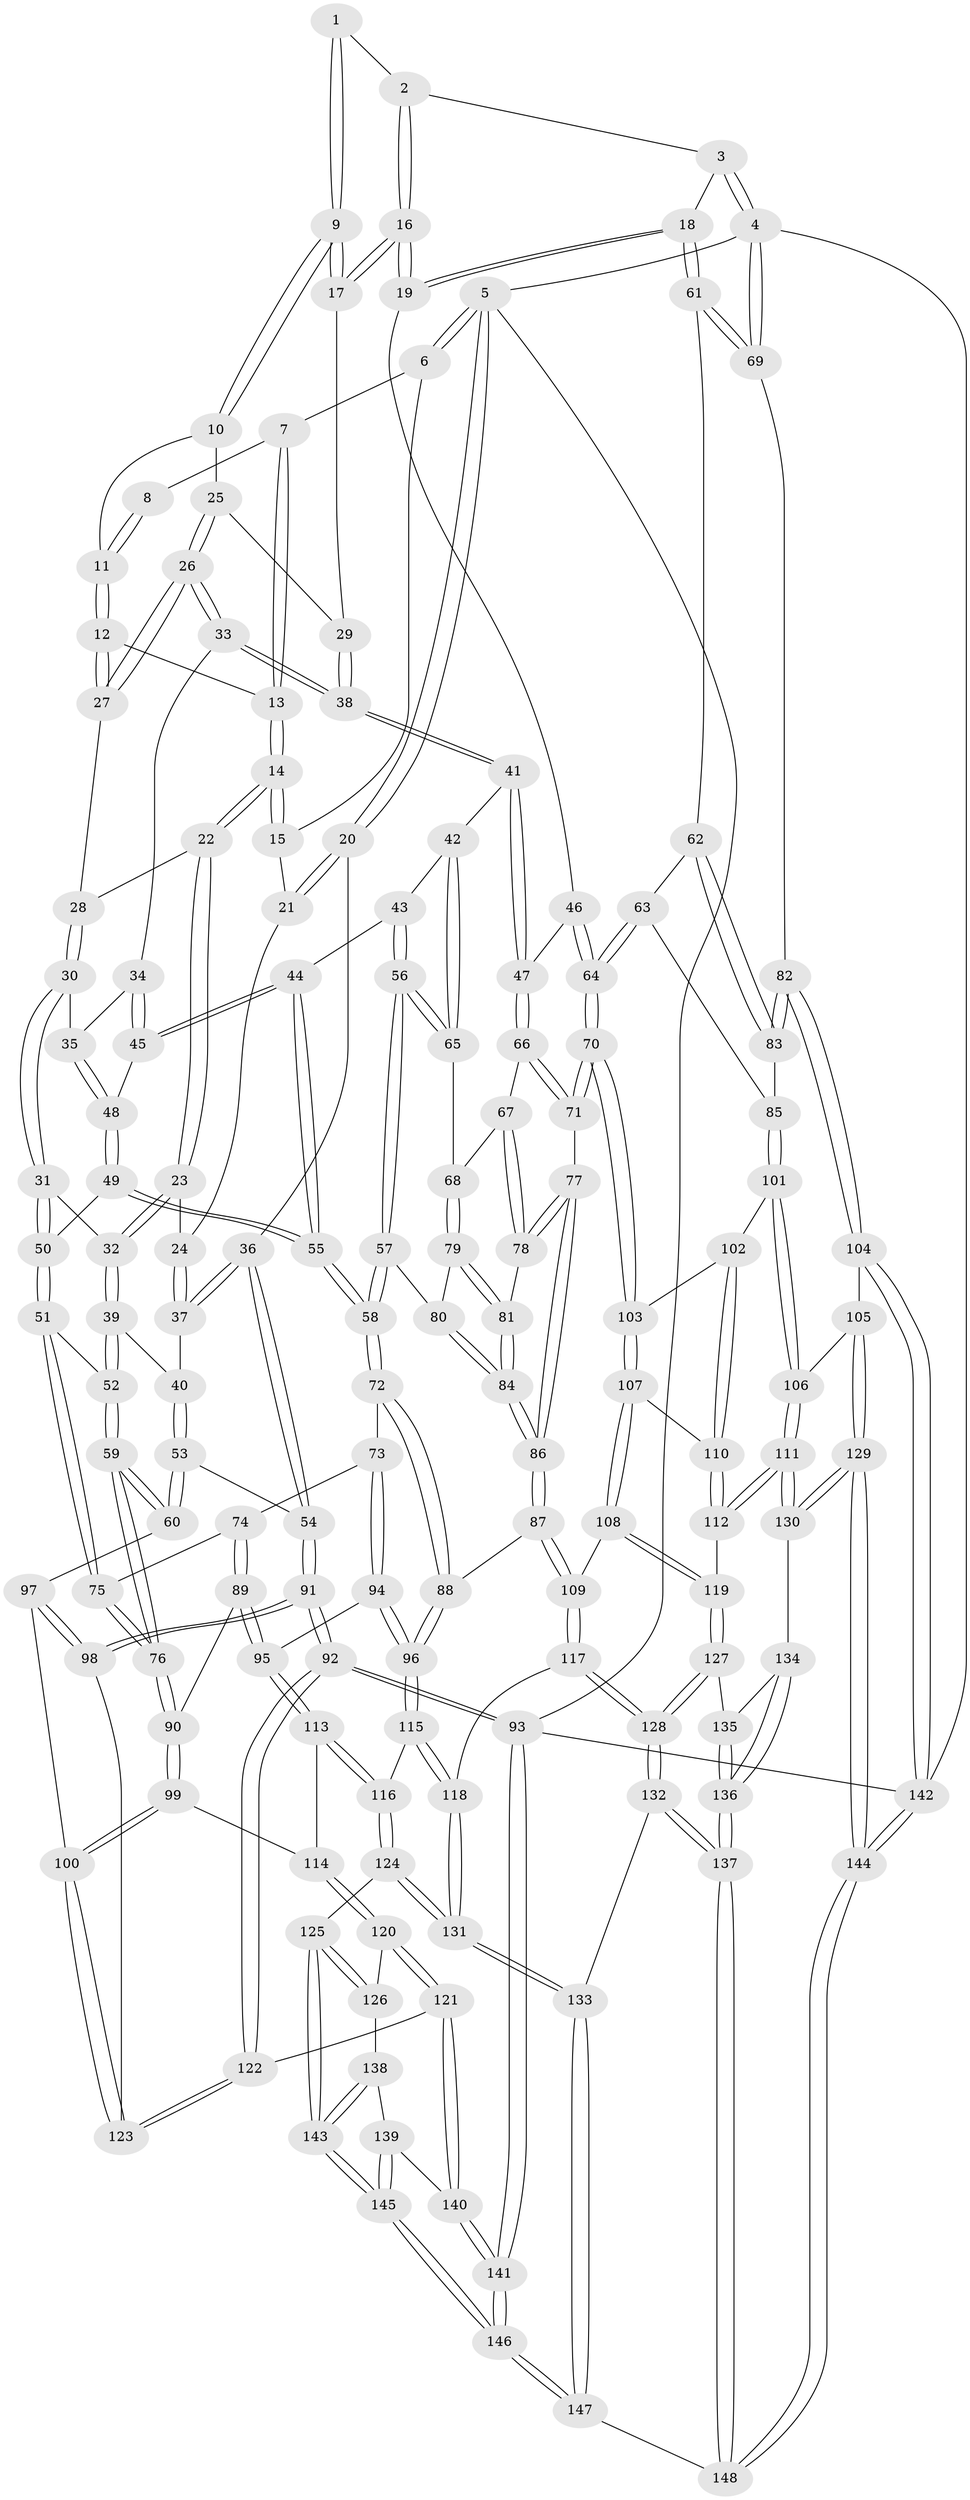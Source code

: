 // coarse degree distribution, {4: 0.5280898876404494, 2: 0.0449438202247191, 3: 0.42696629213483145}
// Generated by graph-tools (version 1.1) at 2025/38/03/04/25 23:38:26]
// undirected, 148 vertices, 367 edges
graph export_dot {
  node [color=gray90,style=filled];
  1 [pos="+0.7069003311897183+0"];
  2 [pos="+1+0"];
  3 [pos="+1+0"];
  4 [pos="+1+0"];
  5 [pos="+0+0"];
  6 [pos="+0.2740381469733415+0"];
  7 [pos="+0.35849625444973926+0"];
  8 [pos="+0.4968450547674939+0"];
  9 [pos="+0.6820507743584182+0.1392409562740558"];
  10 [pos="+0.6059811370147482+0.10904117710156012"];
  11 [pos="+0.5619383829133002+0.0582919985624671"];
  12 [pos="+0.4383077777538182+0.14319599075904857"];
  13 [pos="+0.4114699894323127+0.0776369551603499"];
  14 [pos="+0.2948517967512933+0.14292326591514437"];
  15 [pos="+0.23939305270091105+0"];
  16 [pos="+0.7533710978603092+0.19205219898914458"];
  17 [pos="+0.7417235421206034+0.18673429293292118"];
  18 [pos="+0.8828555883900178+0.2807120965115342"];
  19 [pos="+0.7931278408815534+0.25351224437341613"];
  20 [pos="+0+0"];
  21 [pos="+0.1363092335796158+0.09787181482629839"];
  22 [pos="+0.29930080073943105+0.16635876807473166"];
  23 [pos="+0.2549771203687539+0.22331466896146657"];
  24 [pos="+0.10919807560384982+0.16570237753975658"];
  25 [pos="+0.5482468514365956+0.17342021746744113"];
  26 [pos="+0.4672519726012344+0.212389050785815"];
  27 [pos="+0.43123041796532685+0.17360302376103837"];
  28 [pos="+0.3808239382785906+0.18250600995109575"];
  29 [pos="+0.5799168299391068+0.24783746825717315"];
  30 [pos="+0.3623125546970941+0.2996747428713931"];
  31 [pos="+0.3152938642124298+0.30850709155457456"];
  32 [pos="+0.25735949923269347+0.26845017992291526"];
  33 [pos="+0.4742126629334405+0.2443387159197552"];
  34 [pos="+0.4702040543090175+0.24790820615930514"];
  35 [pos="+0.36924346977388706+0.30166635479761245"];
  36 [pos="+0+0.19591762284613234"];
  37 [pos="+0.05527008098016657+0.20134641284491497"];
  38 [pos="+0.5317905059918143+0.29634922251905393"];
  39 [pos="+0.18178719548425426+0.3390540651074863"];
  40 [pos="+0.12708622055750804+0.3222805462712311"];
  41 [pos="+0.5487409078194855+0.3572027051854519"];
  42 [pos="+0.5423778280352751+0.361674197932055"];
  43 [pos="+0.4580617858024365+0.372727241523118"];
  44 [pos="+0.44641625515747024+0.3702868948378414"];
  45 [pos="+0.4217811365517741+0.3569865598547015"];
  46 [pos="+0.7548920282031281+0.2960284552444054"];
  47 [pos="+0.6057309176148508+0.37553510058405265"];
  48 [pos="+0.4160872139561111+0.3561909661287403"];
  49 [pos="+0.35118932464709923+0.41628849815498586"];
  50 [pos="+0.31650423726914095+0.40997438710590034"];
  51 [pos="+0.3130352963043571+0.41228074038167495"];
  52 [pos="+0.18788664629359314+0.3592712358654154"];
  53 [pos="+0.03673009337038003+0.41111961881511744"];
  54 [pos="+0+0.34765894482478543"];
  55 [pos="+0.39804847872734334+0.46068486682380305"];
  56 [pos="+0.44558026773109244+0.4996031794705644"];
  57 [pos="+0.43993739138875887+0.5096843611604162"];
  58 [pos="+0.4304797917450485+0.5131038940078173"];
  59 [pos="+0.16751345353157557+0.5343022150152763"];
  60 [pos="+0.1337910257668364+0.5293490716963891"];
  61 [pos="+0.9484749492917216+0.3172915230864414"];
  62 [pos="+0.8777577587992254+0.48125068296289936"];
  63 [pos="+0.8121924492672121+0.5161276751340874"];
  64 [pos="+0.7228074176220186+0.5507721368482463"];
  65 [pos="+0.5211928594309923+0.4141256794414445"];
  66 [pos="+0.6098447865019369+0.39498790690863816"];
  67 [pos="+0.5772692161587465+0.46973736336999605"];
  68 [pos="+0.540924333511086+0.4801038930139025"];
  69 [pos="+1+0.31600742856999525"];
  70 [pos="+0.7137543111029218+0.5595818988802125"];
  71 [pos="+0.7127969546415603+0.5590662331278645"];
  72 [pos="+0.4188163500613701+0.5298652659525127"];
  73 [pos="+0.40797708170760455+0.5363004092153576"];
  74 [pos="+0.3372154883862018+0.5350572048631479"];
  75 [pos="+0.25558704814751604+0.5091261156039864"];
  76 [pos="+0.17652494024214097+0.5403192403916753"];
  77 [pos="+0.6155122424213757+0.5471592868479602"];
  78 [pos="+0.6049477855826457+0.5423347896534616"];
  79 [pos="+0.5154337361150888+0.5185454805973322"];
  80 [pos="+0.48505362983919253+0.5190201258325502"];
  81 [pos="+0.5517875385244523+0.5388620918347972"];
  82 [pos="+1+0.6859154991695197"];
  83 [pos="+0.9361036110616339+0.5846790448627984"];
  84 [pos="+0.5244190053325497+0.6194297372378557"];
  85 [pos="+0.8783172319064112+0.6248333650891492"];
  86 [pos="+0.5229692154956604+0.6559217736229697"];
  87 [pos="+0.5153360908051378+0.6802967355416335"];
  88 [pos="+0.5103031162086922+0.6796110171593619"];
  89 [pos="+0.3102184016172881+0.6645410379173663"];
  90 [pos="+0.19611866941371828+0.6114693592459679"];
  91 [pos="+0+0.6490544637791112"];
  92 [pos="+0+0.902543843184057"];
  93 [pos="+0+1"];
  94 [pos="+0.36371786935977324+0.679622539415861"];
  95 [pos="+0.3143052574289822+0.6676741501518395"];
  96 [pos="+0.39423883015964845+0.7099663063056753"];
  97 [pos="+0.03471186088279415+0.577687379259458"];
  98 [pos="+0+0.6417751274963435"];
  99 [pos="+0.15048355148888184+0.7254909841480098"];
  100 [pos="+0.13135281524341638+0.7386090012501864"];
  101 [pos="+0.8409295058084503+0.6637859276215773"];
  102 [pos="+0.7782651592893253+0.6419846776862188"];
  103 [pos="+0.7162894612194463+0.5899182348277726"];
  104 [pos="+1+0.6924408480618823"];
  105 [pos="+1+0.7242376347144167"];
  106 [pos="+0.883022940021827+0.7352424096569382"];
  107 [pos="+0.6635450911689547+0.6637302352580818"];
  108 [pos="+0.6112869491059901+0.7298793708494463"];
  109 [pos="+0.5690255993936507+0.7206225312652595"];
  110 [pos="+0.7650877561789766+0.7445723911257942"];
  111 [pos="+0.8280383138536466+0.8200105307617441"];
  112 [pos="+0.7644609597590384+0.7935636881258042"];
  113 [pos="+0.2542518171772813+0.7700307533325882"];
  114 [pos="+0.24245362138876914+0.7724619119800321"];
  115 [pos="+0.39349398712654216+0.7150350725113553"];
  116 [pos="+0.3407854255881494+0.8065973729410588"];
  117 [pos="+0.47929569846904635+0.8310943114177082"];
  118 [pos="+0.4666082906816261+0.8308300459662835"];
  119 [pos="+0.6492823762489084+0.7994761423588339"];
  120 [pos="+0.23750674287083584+0.8080312295033248"];
  121 [pos="+0.1393342105434165+0.8752055870434994"];
  122 [pos="+0.10774852938529236+0.8176615790105001"];
  123 [pos="+0.1288431602159065+0.7406394989351525"];
  124 [pos="+0.35112242008962385+0.8936314315108197"];
  125 [pos="+0.3068674297267019+0.9021087015428735"];
  126 [pos="+0.26564671780897325+0.8903913846035795"];
  127 [pos="+0.6486017266910595+0.8031200537768746"];
  128 [pos="+0.515790323107383+0.8744350954542808"];
  129 [pos="+0.8554842891714942+0.9055513313894153"];
  130 [pos="+0.853733021378008+0.9038921868076968"];
  131 [pos="+0.3616228657297884+0.8998126898232907"];
  132 [pos="+0.5237946985269252+0.9376578209107932"];
  133 [pos="+0.36289015851946393+0.9019435870564654"];
  134 [pos="+0.7843499117446668+0.9174519565305541"];
  135 [pos="+0.6494067454147697+0.8138971010020576"];
  136 [pos="+0.6398803687847464+0.9778766683506902"];
  137 [pos="+0.6000714318920644+1"];
  138 [pos="+0.19457559487395643+0.9016840328535191"];
  139 [pos="+0.15630488381140914+0.8984919753135022"];
  140 [pos="+0.14519264861063444+0.8941146966111786"];
  141 [pos="+0+1"];
  142 [pos="+1+1"];
  143 [pos="+0.24837799363532567+1"];
  144 [pos="+1+1"];
  145 [pos="+0.23016953976624305+1"];
  146 [pos="+0.22259726914007005+1"];
  147 [pos="+0.4347747729237922+1"];
  148 [pos="+0.5852173692012201+1"];
  1 -- 2;
  1 -- 9;
  1 -- 9;
  2 -- 3;
  2 -- 16;
  2 -- 16;
  3 -- 4;
  3 -- 4;
  3 -- 18;
  4 -- 5;
  4 -- 69;
  4 -- 69;
  4 -- 142;
  5 -- 6;
  5 -- 6;
  5 -- 20;
  5 -- 20;
  5 -- 93;
  6 -- 7;
  6 -- 15;
  7 -- 8;
  7 -- 13;
  7 -- 13;
  8 -- 11;
  8 -- 11;
  9 -- 10;
  9 -- 10;
  9 -- 17;
  9 -- 17;
  10 -- 11;
  10 -- 25;
  11 -- 12;
  11 -- 12;
  12 -- 13;
  12 -- 27;
  12 -- 27;
  13 -- 14;
  13 -- 14;
  14 -- 15;
  14 -- 15;
  14 -- 22;
  14 -- 22;
  15 -- 21;
  16 -- 17;
  16 -- 17;
  16 -- 19;
  16 -- 19;
  17 -- 29;
  18 -- 19;
  18 -- 19;
  18 -- 61;
  18 -- 61;
  19 -- 46;
  20 -- 21;
  20 -- 21;
  20 -- 36;
  21 -- 24;
  22 -- 23;
  22 -- 23;
  22 -- 28;
  23 -- 24;
  23 -- 32;
  23 -- 32;
  24 -- 37;
  24 -- 37;
  25 -- 26;
  25 -- 26;
  25 -- 29;
  26 -- 27;
  26 -- 27;
  26 -- 33;
  26 -- 33;
  27 -- 28;
  28 -- 30;
  28 -- 30;
  29 -- 38;
  29 -- 38;
  30 -- 31;
  30 -- 31;
  30 -- 35;
  31 -- 32;
  31 -- 50;
  31 -- 50;
  32 -- 39;
  32 -- 39;
  33 -- 34;
  33 -- 38;
  33 -- 38;
  34 -- 35;
  34 -- 45;
  34 -- 45;
  35 -- 48;
  35 -- 48;
  36 -- 37;
  36 -- 37;
  36 -- 54;
  36 -- 54;
  37 -- 40;
  38 -- 41;
  38 -- 41;
  39 -- 40;
  39 -- 52;
  39 -- 52;
  40 -- 53;
  40 -- 53;
  41 -- 42;
  41 -- 47;
  41 -- 47;
  42 -- 43;
  42 -- 65;
  42 -- 65;
  43 -- 44;
  43 -- 56;
  43 -- 56;
  44 -- 45;
  44 -- 45;
  44 -- 55;
  44 -- 55;
  45 -- 48;
  46 -- 47;
  46 -- 64;
  46 -- 64;
  47 -- 66;
  47 -- 66;
  48 -- 49;
  48 -- 49;
  49 -- 50;
  49 -- 55;
  49 -- 55;
  50 -- 51;
  50 -- 51;
  51 -- 52;
  51 -- 75;
  51 -- 75;
  52 -- 59;
  52 -- 59;
  53 -- 54;
  53 -- 60;
  53 -- 60;
  54 -- 91;
  54 -- 91;
  55 -- 58;
  55 -- 58;
  56 -- 57;
  56 -- 57;
  56 -- 65;
  56 -- 65;
  57 -- 58;
  57 -- 58;
  57 -- 80;
  58 -- 72;
  58 -- 72;
  59 -- 60;
  59 -- 60;
  59 -- 76;
  59 -- 76;
  60 -- 97;
  61 -- 62;
  61 -- 69;
  61 -- 69;
  62 -- 63;
  62 -- 83;
  62 -- 83;
  63 -- 64;
  63 -- 64;
  63 -- 85;
  64 -- 70;
  64 -- 70;
  65 -- 68;
  66 -- 67;
  66 -- 71;
  66 -- 71;
  67 -- 68;
  67 -- 78;
  67 -- 78;
  68 -- 79;
  68 -- 79;
  69 -- 82;
  70 -- 71;
  70 -- 71;
  70 -- 103;
  70 -- 103;
  71 -- 77;
  72 -- 73;
  72 -- 88;
  72 -- 88;
  73 -- 74;
  73 -- 94;
  73 -- 94;
  74 -- 75;
  74 -- 89;
  74 -- 89;
  75 -- 76;
  75 -- 76;
  76 -- 90;
  76 -- 90;
  77 -- 78;
  77 -- 78;
  77 -- 86;
  77 -- 86;
  78 -- 81;
  79 -- 80;
  79 -- 81;
  79 -- 81;
  80 -- 84;
  80 -- 84;
  81 -- 84;
  81 -- 84;
  82 -- 83;
  82 -- 83;
  82 -- 104;
  82 -- 104;
  83 -- 85;
  84 -- 86;
  84 -- 86;
  85 -- 101;
  85 -- 101;
  86 -- 87;
  86 -- 87;
  87 -- 88;
  87 -- 109;
  87 -- 109;
  88 -- 96;
  88 -- 96;
  89 -- 90;
  89 -- 95;
  89 -- 95;
  90 -- 99;
  90 -- 99;
  91 -- 92;
  91 -- 92;
  91 -- 98;
  91 -- 98;
  92 -- 93;
  92 -- 93;
  92 -- 122;
  92 -- 122;
  93 -- 141;
  93 -- 141;
  93 -- 142;
  94 -- 95;
  94 -- 96;
  94 -- 96;
  95 -- 113;
  95 -- 113;
  96 -- 115;
  96 -- 115;
  97 -- 98;
  97 -- 98;
  97 -- 100;
  98 -- 123;
  99 -- 100;
  99 -- 100;
  99 -- 114;
  100 -- 123;
  100 -- 123;
  101 -- 102;
  101 -- 106;
  101 -- 106;
  102 -- 103;
  102 -- 110;
  102 -- 110;
  103 -- 107;
  103 -- 107;
  104 -- 105;
  104 -- 142;
  104 -- 142;
  105 -- 106;
  105 -- 129;
  105 -- 129;
  106 -- 111;
  106 -- 111;
  107 -- 108;
  107 -- 108;
  107 -- 110;
  108 -- 109;
  108 -- 119;
  108 -- 119;
  109 -- 117;
  109 -- 117;
  110 -- 112;
  110 -- 112;
  111 -- 112;
  111 -- 112;
  111 -- 130;
  111 -- 130;
  112 -- 119;
  113 -- 114;
  113 -- 116;
  113 -- 116;
  114 -- 120;
  114 -- 120;
  115 -- 116;
  115 -- 118;
  115 -- 118;
  116 -- 124;
  116 -- 124;
  117 -- 118;
  117 -- 128;
  117 -- 128;
  118 -- 131;
  118 -- 131;
  119 -- 127;
  119 -- 127;
  120 -- 121;
  120 -- 121;
  120 -- 126;
  121 -- 122;
  121 -- 140;
  121 -- 140;
  122 -- 123;
  122 -- 123;
  124 -- 125;
  124 -- 131;
  124 -- 131;
  125 -- 126;
  125 -- 126;
  125 -- 143;
  125 -- 143;
  126 -- 138;
  127 -- 128;
  127 -- 128;
  127 -- 135;
  128 -- 132;
  128 -- 132;
  129 -- 130;
  129 -- 130;
  129 -- 144;
  129 -- 144;
  130 -- 134;
  131 -- 133;
  131 -- 133;
  132 -- 133;
  132 -- 137;
  132 -- 137;
  133 -- 147;
  133 -- 147;
  134 -- 135;
  134 -- 136;
  134 -- 136;
  135 -- 136;
  135 -- 136;
  136 -- 137;
  136 -- 137;
  137 -- 148;
  137 -- 148;
  138 -- 139;
  138 -- 143;
  138 -- 143;
  139 -- 140;
  139 -- 145;
  139 -- 145;
  140 -- 141;
  140 -- 141;
  141 -- 146;
  141 -- 146;
  142 -- 144;
  142 -- 144;
  143 -- 145;
  143 -- 145;
  144 -- 148;
  144 -- 148;
  145 -- 146;
  145 -- 146;
  146 -- 147;
  146 -- 147;
  147 -- 148;
}
